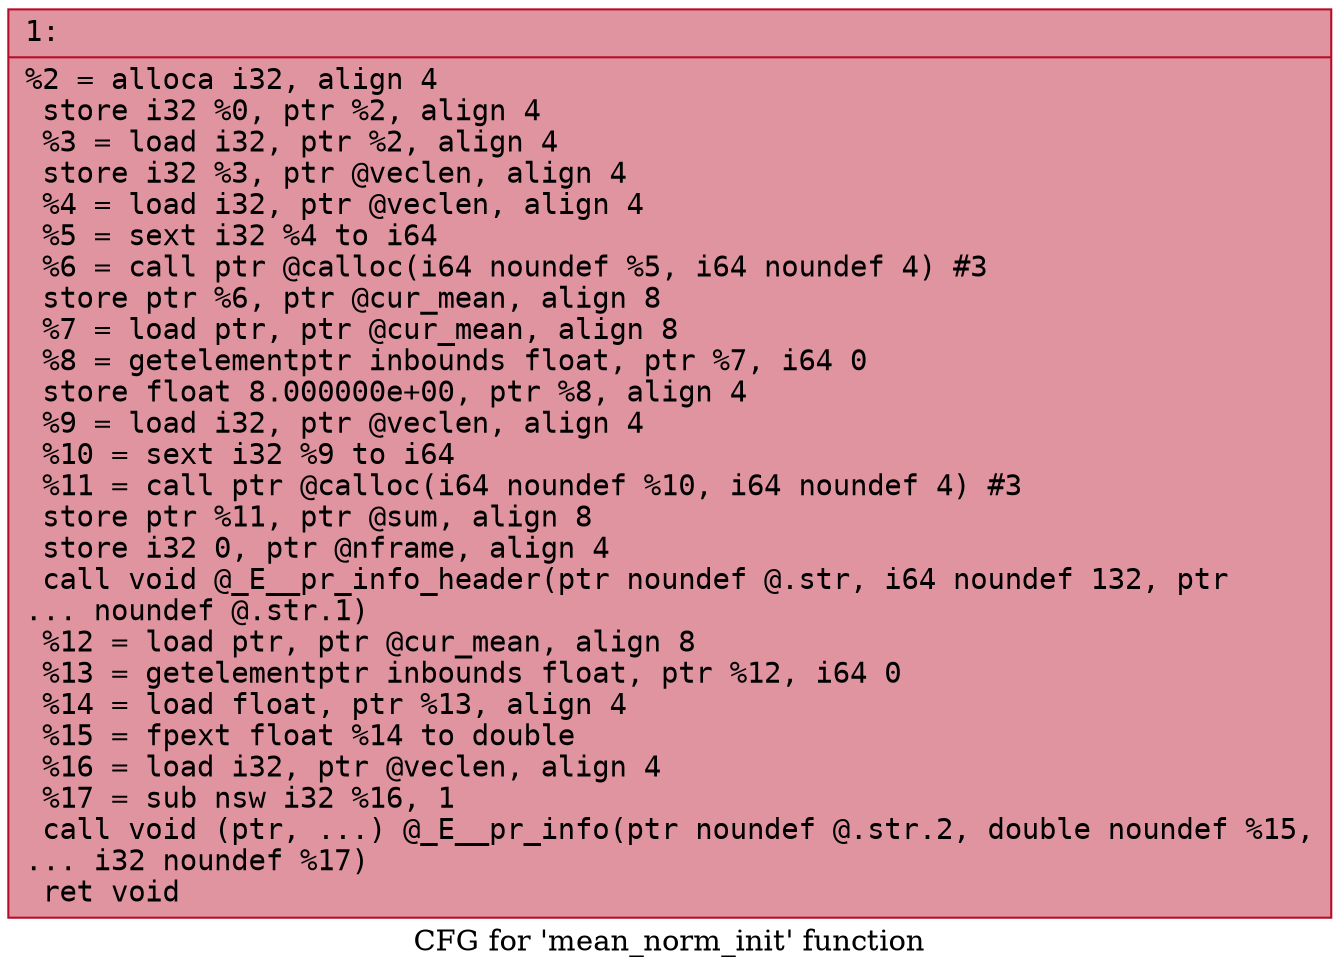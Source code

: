 digraph "CFG for 'mean_norm_init' function" {
	label="CFG for 'mean_norm_init' function";

	Node0x60000332e210 [shape=record,color="#b70d28ff", style=filled, fillcolor="#b70d2870" fontname="Courier",label="{1:\l|  %2 = alloca i32, align 4\l  store i32 %0, ptr %2, align 4\l  %3 = load i32, ptr %2, align 4\l  store i32 %3, ptr @veclen, align 4\l  %4 = load i32, ptr @veclen, align 4\l  %5 = sext i32 %4 to i64\l  %6 = call ptr @calloc(i64 noundef %5, i64 noundef 4) #3\l  store ptr %6, ptr @cur_mean, align 8\l  %7 = load ptr, ptr @cur_mean, align 8\l  %8 = getelementptr inbounds float, ptr %7, i64 0\l  store float 8.000000e+00, ptr %8, align 4\l  %9 = load i32, ptr @veclen, align 4\l  %10 = sext i32 %9 to i64\l  %11 = call ptr @calloc(i64 noundef %10, i64 noundef 4) #3\l  store ptr %11, ptr @sum, align 8\l  store i32 0, ptr @nframe, align 4\l  call void @_E__pr_info_header(ptr noundef @.str, i64 noundef 132, ptr\l... noundef @.str.1)\l  %12 = load ptr, ptr @cur_mean, align 8\l  %13 = getelementptr inbounds float, ptr %12, i64 0\l  %14 = load float, ptr %13, align 4\l  %15 = fpext float %14 to double\l  %16 = load i32, ptr @veclen, align 4\l  %17 = sub nsw i32 %16, 1\l  call void (ptr, ...) @_E__pr_info(ptr noundef @.str.2, double noundef %15,\l... i32 noundef %17)\l  ret void\l}"];
}
